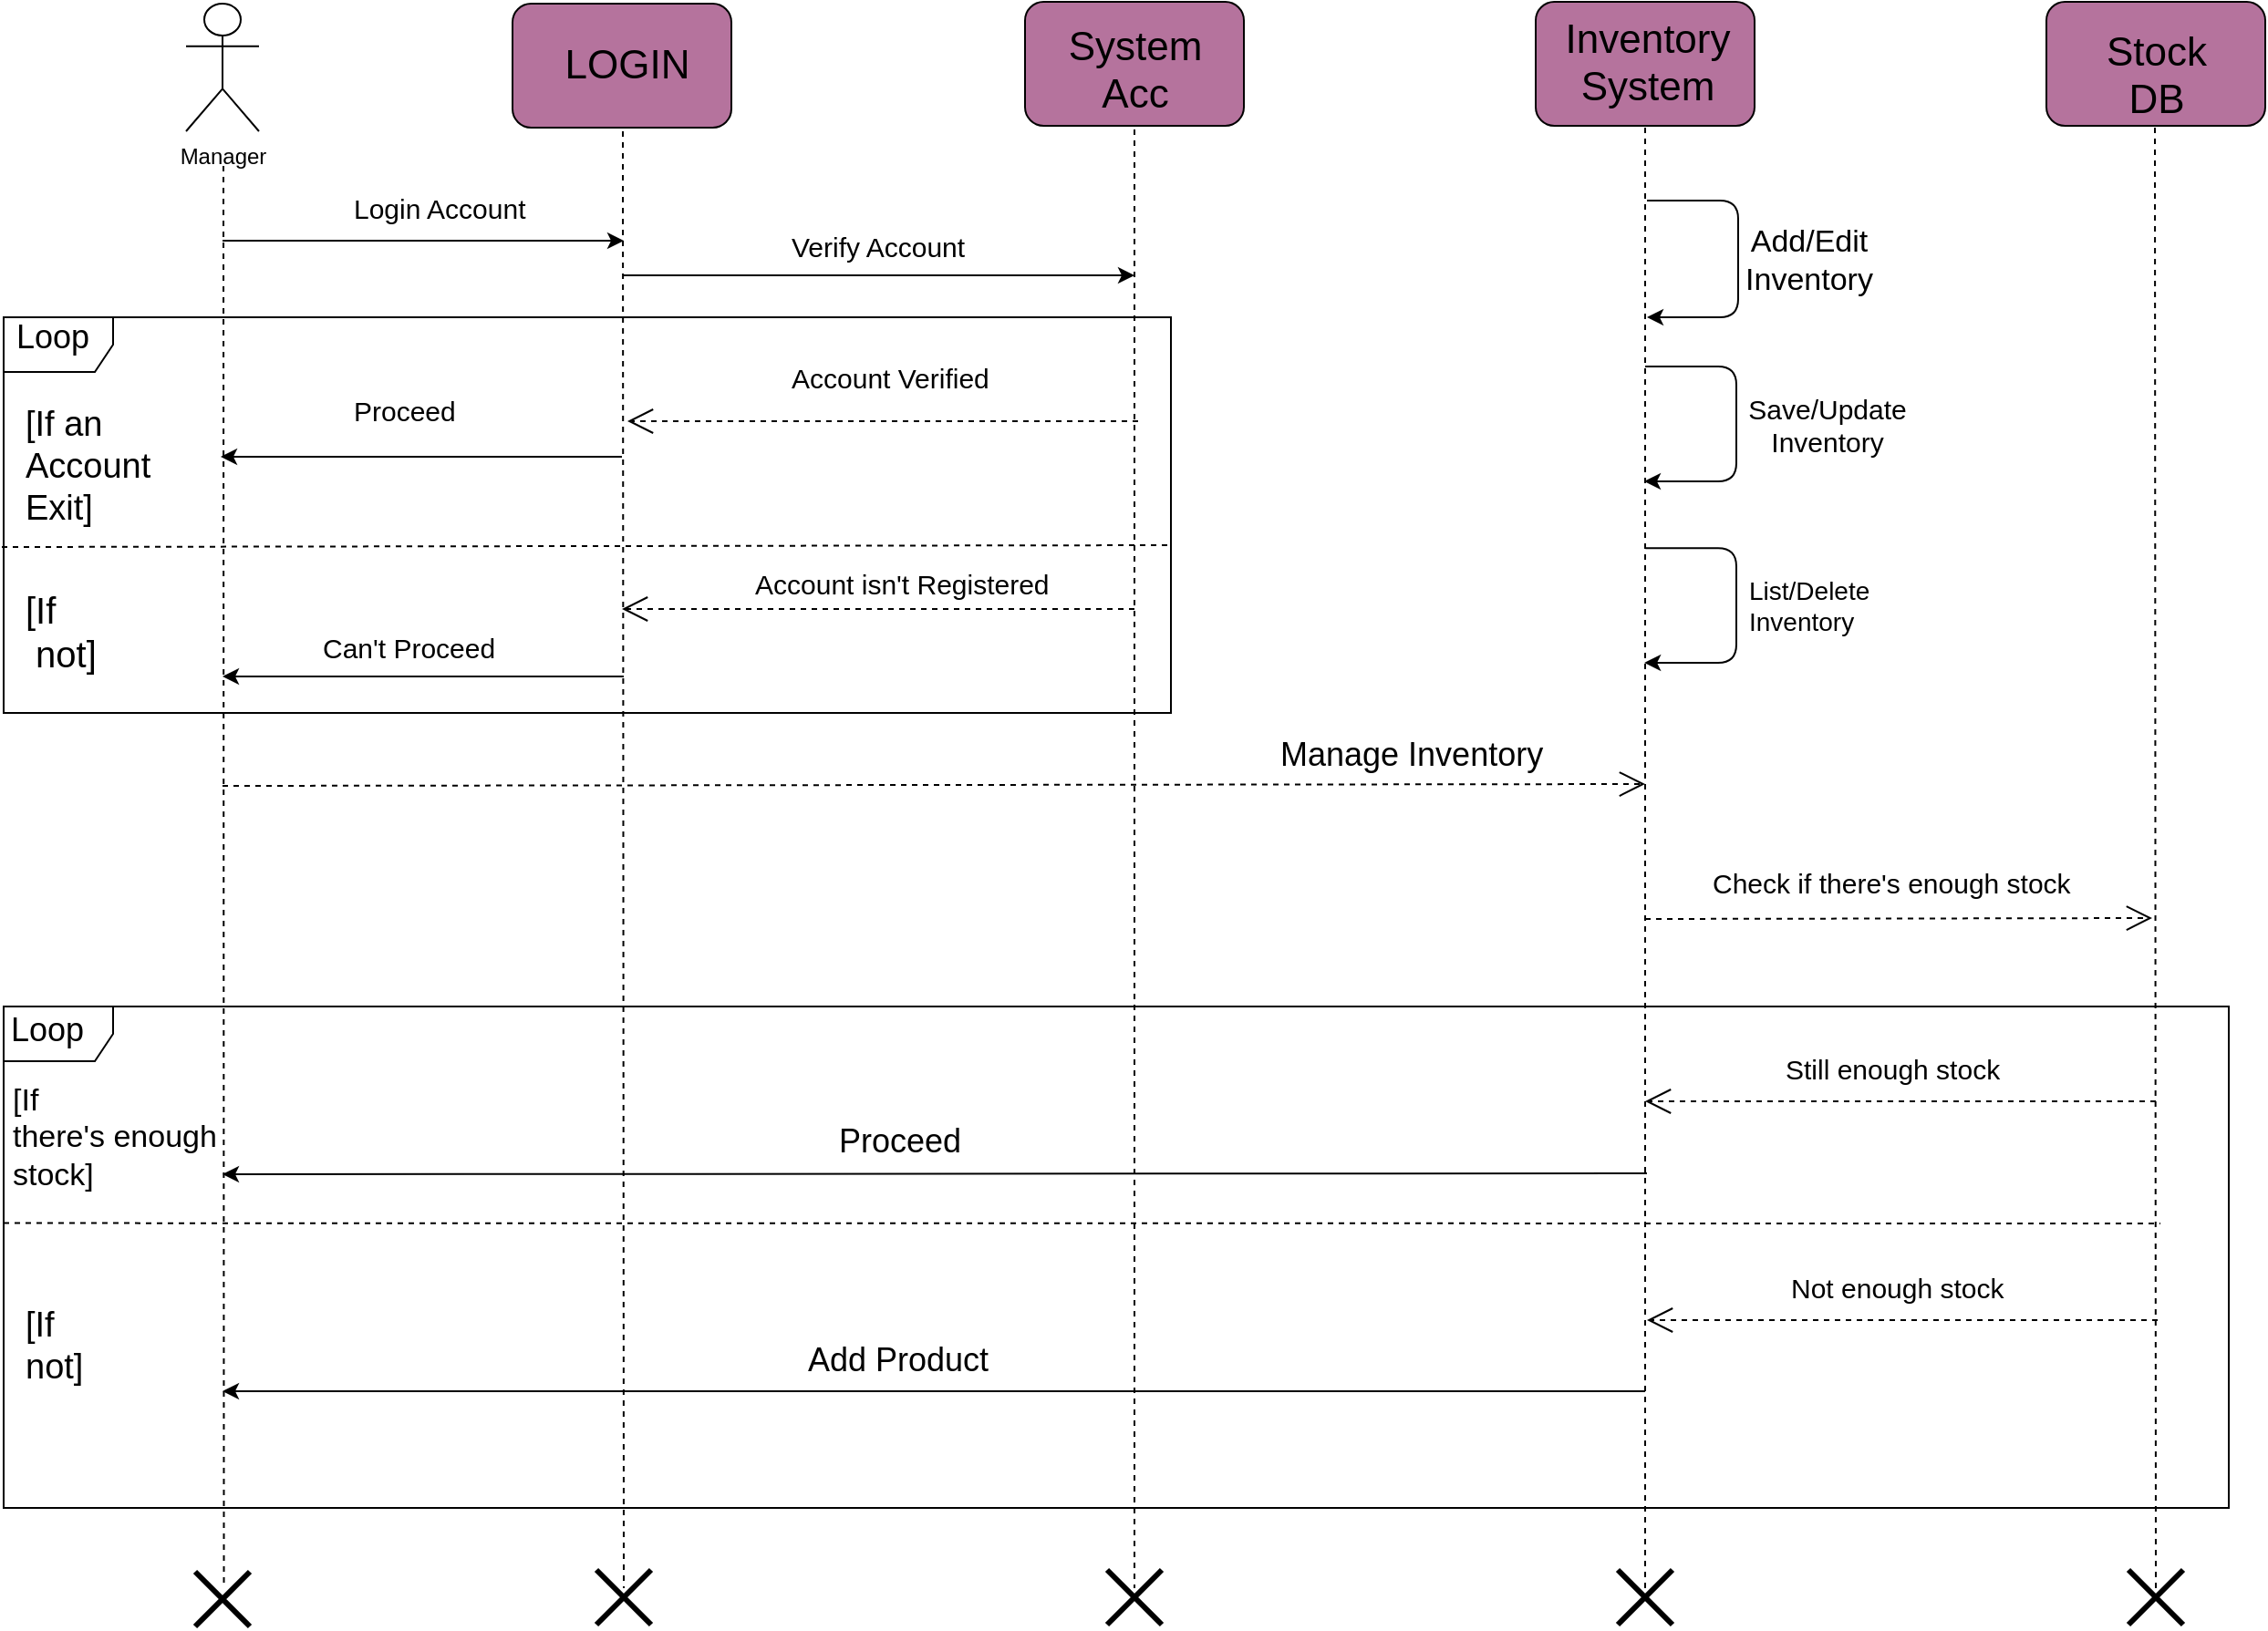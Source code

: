 <mxfile version="12.2.4" pages="1"><diagram id="vuIC-10uh4xvBBF5FJKt" name="Page-1"><mxGraphModel dx="2187" dy="775" grid="1" gridSize="10" guides="1" tooltips="1" connect="1" arrows="1" fold="1" page="1" pageScale="1" pageWidth="827" pageHeight="1169" math="0" shadow="0"><root><mxCell id="0"/><mxCell id="1" parent="0"/><mxCell id="3" value="Manager" style="shape=umlActor;verticalLabelPosition=bottom;labelBackgroundColor=#ffffff;verticalAlign=top;html=1;outlineConnect=0;" parent="1" vertex="1"><mxGeometry x="-260" y="11" width="40" height="70" as="geometry"/></mxCell><mxCell id="4" value="" style="rounded=1;whiteSpace=wrap;html=1;fillColor=#B5739D;" parent="1" vertex="1"><mxGeometry x="200" y="10" width="120" height="68" as="geometry"/></mxCell><mxCell id="5" value="&lt;span style=&quot;font-size: 22px&quot;&gt;System &lt;br&gt;Acc&lt;/span&gt;" style="text;html=1;resizable=0;points=[];autosize=1;align=center;verticalAlign=top;spacingTop=-4;fillColor=none;" parent="1" vertex="1"><mxGeometry x="215" y="19" width="90" height="40" as="geometry"/></mxCell><mxCell id="6" value="" style="rounded=1;whiteSpace=wrap;html=1;fillColor=#B5739D;" parent="1" vertex="1"><mxGeometry x="480" y="10" width="120" height="68" as="geometry"/></mxCell><mxCell id="7" value="" style="rounded=1;whiteSpace=wrap;html=1;fillColor=#B5739D;" parent="1" vertex="1"><mxGeometry x="760" y="10" width="120" height="68" as="geometry"/></mxCell><mxCell id="9" value="&lt;span style=&quot;font-size: 22px&quot;&gt;Inventory &lt;br&gt;System&lt;/span&gt;" style="text;html=1;resizable=0;points=[];autosize=1;align=center;verticalAlign=top;spacingTop=-4;" parent="1" vertex="1"><mxGeometry x="486" y="15" width="110" height="40" as="geometry"/></mxCell><mxCell id="10" value="&lt;font style=&quot;font-size: 22px&quot;&gt;Stock &lt;br&gt;DB&lt;/font&gt;" style="text;html=1;resizable=0;points=[];autosize=1;align=center;verticalAlign=top;spacingTop=-4;" parent="1" vertex="1"><mxGeometry x="785" y="22" width="70" height="40" as="geometry"/></mxCell><mxCell id="12" value="" style="endArrow=none;dashed=1;html=1;" parent="1" edge="1"><mxGeometry width="50" height="50" relative="1" as="geometry"><mxPoint x="260" y="80" as="sourcePoint"/><mxPoint x="260" y="880" as="targetPoint"/></mxGeometry></mxCell><mxCell id="17" value="" style="endArrow=classic;html=1;" parent="1" edge="1"><mxGeometry width="50" height="50" relative="1" as="geometry"><mxPoint x="-240" y="141" as="sourcePoint"/><mxPoint x="-20" y="141" as="targetPoint"/><Array as="points"/></mxGeometry></mxCell><mxCell id="18" value="&lt;font style=&quot;font-size: 15px&quot;&gt;Login Account&lt;/font&gt;" style="text;html=1;resizable=0;points=[];autosize=1;align=left;verticalAlign=top;spacingTop=-4;" parent="1" vertex="1"><mxGeometry x="-170" y="112" width="110" height="20" as="geometry"/></mxCell><mxCell id="19" value="" style="endArrow=none;dashed=1;html=1;entryX=0.5;entryY=1;entryDx=0;entryDy=0;" parent="1" target="6" edge="1"><mxGeometry width="50" height="50" relative="1" as="geometry"><mxPoint x="540" y="880" as="sourcePoint"/><mxPoint x="250" y="620" as="targetPoint"/></mxGeometry></mxCell><mxCell id="21" value="" style="endArrow=none;dashed=1;html=1;entryX=0.5;entryY=1;entryDx=0;entryDy=0;" parent="1" edge="1"><mxGeometry width="50" height="50" relative="1" as="geometry"><mxPoint x="820" y="880" as="sourcePoint"/><mxPoint x="819.5" y="78" as="targetPoint"/></mxGeometry></mxCell><mxCell id="22" value="" style="endArrow=classic;html=1;" parent="1" edge="1"><mxGeometry width="50" height="50" relative="1" as="geometry"><mxPoint x="-20" y="160" as="sourcePoint"/><mxPoint x="260" y="160" as="targetPoint"/></mxGeometry></mxCell><mxCell id="23" value="&lt;font style=&quot;font-size: 15px&quot;&gt;Verify Account&lt;/font&gt;" style="text;html=1;resizable=0;points=[];autosize=1;align=left;verticalAlign=top;spacingTop=-4;" parent="1" vertex="1"><mxGeometry x="70" y="132.5" width="110" height="20" as="geometry"/></mxCell><mxCell id="25" value="" style="endArrow=none;dashed=1;html=1;entryX=0.492;entryY=0.296;entryDx=0;entryDy=0;entryPerimeter=0;" parent="1" edge="1"><mxGeometry width="50" height="50" relative="1" as="geometry"><mxPoint x="-239.5" y="100" as="sourcePoint"/><mxPoint x="-239.24" y="879.88" as="targetPoint"/></mxGeometry></mxCell><mxCell id="24" value="" style="shape=umlFrame;whiteSpace=wrap;html=1;fillColor=none;" parent="1" vertex="1"><mxGeometry x="-360" y="183" width="640" height="217" as="geometry"/></mxCell><mxCell id="26" value="" style="endArrow=none;dashed=1;html=1;" parent="1" edge="1"><mxGeometry width="50" height="50" relative="1" as="geometry"><mxPoint x="-361" y="309" as="sourcePoint"/><mxPoint x="280" y="308" as="targetPoint"/></mxGeometry></mxCell><mxCell id="29" value="" style="endArrow=open;endSize=12;dashed=1;html=1;" parent="1" edge="1"><mxGeometry x="-0.125" width="160" relative="1" as="geometry"><mxPoint x="262" y="240" as="sourcePoint"/><mxPoint x="-18" y="240" as="targetPoint"/><mxPoint as="offset"/></mxGeometry></mxCell><mxCell id="31" value="" style="endArrow=classic;html=1;" parent="1" edge="1"><mxGeometry width="50" height="50" relative="1" as="geometry"><mxPoint x="-21" y="259.5" as="sourcePoint"/><mxPoint x="-241" y="259.5" as="targetPoint"/></mxGeometry></mxCell><mxCell id="32" value="&lt;font style=&quot;font-size: 15px&quot;&gt;Proceed&lt;/font&gt;" style="text;html=1;resizable=0;points=[];autosize=1;align=left;verticalAlign=top;spacingTop=-4;" parent="1" vertex="1"><mxGeometry x="-170" y="222.5" width="70" height="20" as="geometry"/></mxCell><mxCell id="33" value="" style="endArrow=open;endSize=12;dashed=1;html=1;" parent="1" edge="1"><mxGeometry x="-0.125" width="160" relative="1" as="geometry"><mxPoint x="260" y="343" as="sourcePoint"/><mxPoint x="-21" y="343" as="targetPoint"/><mxPoint as="offset"/></mxGeometry></mxCell><mxCell id="34" value="&lt;font style=&quot;font-size: 15px&quot;&gt;Account isn't Registered&lt;/font&gt;" style="text;html=1;resizable=0;points=[];autosize=1;align=left;verticalAlign=top;spacingTop=-4;" parent="1" vertex="1"><mxGeometry x="50" y="317.5" width="180" height="20" as="geometry"/></mxCell><mxCell id="36" value="" style="endArrow=classic;html=1;" parent="1" edge="1"><mxGeometry width="50" height="50" relative="1" as="geometry"><mxPoint x="-20" y="380" as="sourcePoint"/><mxPoint x="-240" y="380" as="targetPoint"/><Array as="points"><mxPoint x="-20" y="380"/></Array></mxGeometry></mxCell><mxCell id="37" value="&lt;font style=&quot;font-size: 15px&quot;&gt;Can't Proceed&lt;/font&gt;" style="text;html=1;resizable=0;points=[];autosize=1;align=left;verticalAlign=top;spacingTop=-4;" parent="1" vertex="1"><mxGeometry x="-187" y="352.5" width="110" height="20" as="geometry"/></mxCell><mxCell id="38" value="&lt;font style=&quot;font-size: 19px&quot;&gt;[If an&lt;br&gt;Account&lt;br&gt;Exit]&lt;/font&gt;" style="text;html=1;resizable=0;points=[];autosize=1;align=left;verticalAlign=top;spacingTop=-4;" parent="1" vertex="1"><mxGeometry x="-350" y="228" width="80" height="50" as="geometry"/></mxCell><mxCell id="39" value="&lt;font style=&quot;font-size: 20px&quot;&gt;[If&lt;br&gt;&amp;nbsp;not]&lt;/font&gt;" style="text;html=1;resizable=0;points=[];autosize=1;align=left;verticalAlign=top;spacingTop=-4;" parent="1" vertex="1"><mxGeometry x="-350" y="329" width="50" height="40" as="geometry"/></mxCell><mxCell id="40" value="" style="endArrow=open;endSize=12;dashed=1;html=1;" parent="1" edge="1"><mxGeometry x="-0.125" width="160" relative="1" as="geometry"><mxPoint x="540" y="513" as="sourcePoint"/><mxPoint x="818" y="512.5" as="targetPoint"/><mxPoint as="offset"/></mxGeometry></mxCell><mxCell id="42" value="&lt;font style=&quot;font-size: 15px&quot;&gt;Not enough stock&lt;/font&gt;" style="text;html=1;resizable=0;points=[];autosize=1;align=left;verticalAlign=top;spacingTop=-4;" parent="1" vertex="1"><mxGeometry x="618" y="704" width="130" height="20" as="geometry"/></mxCell><mxCell id="43" value="&lt;font style=&quot;font-size: 15px&quot;&gt;Still enough stock&lt;/font&gt;" style="text;html=1;resizable=0;points=[];autosize=1;align=left;verticalAlign=top;spacingTop=-4;" parent="1" vertex="1"><mxGeometry x="615" y="584" width="130" height="20" as="geometry"/></mxCell><mxCell id="44" value="" style="endArrow=classic;html=1;" parent="1" edge="1"><mxGeometry width="50" height="50" relative="1" as="geometry"><mxPoint x="541" y="652.5" as="sourcePoint"/><mxPoint x="-240" y="653" as="targetPoint"/></mxGeometry></mxCell><mxCell id="45" value="" style="endArrow=none;dashed=1;html=1;exitX=0;exitY=0.432;exitDx=0;exitDy=0;exitPerimeter=0;" parent="1" source="55" edge="1"><mxGeometry width="50" height="50" relative="1" as="geometry"><mxPoint x="-400" y="680" as="sourcePoint"/><mxPoint x="822.5" y="680" as="targetPoint"/></mxGeometry></mxCell><mxCell id="47" value="&lt;span style=&quot;font-size: 18px;&quot;&gt;Proceed&lt;/span&gt;" style="text;html=1;resizable=0;points=[];autosize=1;align=left;verticalAlign=top;spacingTop=-4;fontSize=18;" parent="1" vertex="1"><mxGeometry x="96" y="622" width="70" height="20" as="geometry"/></mxCell><mxCell id="48" value="" style="endArrow=classic;html=1;" parent="1" edge="1"><mxGeometry width="50" height="50" relative="1" as="geometry"><mxPoint x="540" y="772" as="sourcePoint"/><mxPoint x="-240" y="772" as="targetPoint"/></mxGeometry></mxCell><mxCell id="49" value="&lt;span style=&quot;font-size: 18px;&quot;&gt;Add Product&lt;/span&gt;" style="text;html=1;resizable=0;points=[];autosize=1;align=left;verticalAlign=top;spacingTop=-4;fontSize=18;" parent="1" vertex="1"><mxGeometry x="78.5" y="742" width="100" height="20" as="geometry"/></mxCell><mxCell id="55" value="" style="shape=umlFrame;whiteSpace=wrap;html=1;fillColor=none;" parent="1" vertex="1"><mxGeometry x="-360" y="561" width="1220" height="275" as="geometry"/></mxCell><mxCell id="56" value="&lt;font style=&quot;font-size: 17px&quot;&gt;[If &lt;br&gt;there's enough&lt;br&gt;stock]&lt;/font&gt;" style="text;html=1;resizable=0;points=[];autosize=1;align=left;verticalAlign=top;spacingTop=-4;" parent="1" vertex="1"><mxGeometry x="-357" y="600" width="130" height="50" as="geometry"/></mxCell><mxCell id="57" value="&lt;font style=&quot;font-size: 19px&quot;&gt;[If&lt;br&gt;not]&lt;/font&gt;" style="text;html=1;resizable=0;points=[];autosize=1;align=left;verticalAlign=top;spacingTop=-4;" parent="1" vertex="1"><mxGeometry x="-350" y="722" width="50" height="30" as="geometry"/></mxCell><mxCell id="58" value="" style="shape=umlDestroy;whiteSpace=wrap;html=1;strokeWidth=3;fillColor=none;" parent="1" vertex="1"><mxGeometry x="-255" y="871" width="30" height="30" as="geometry"/></mxCell><mxCell id="59" value="" style="shape=umlDestroy;whiteSpace=wrap;html=1;strokeWidth=3;fillColor=none;" parent="1" vertex="1"><mxGeometry x="245" y="870" width="30" height="30" as="geometry"/></mxCell><mxCell id="60" value="" style="shape=umlDestroy;whiteSpace=wrap;html=1;strokeWidth=3;fillColor=none;" parent="1" vertex="1"><mxGeometry x="525" y="870" width="30" height="30" as="geometry"/></mxCell><mxCell id="61" value="" style="shape=umlDestroy;whiteSpace=wrap;html=1;strokeWidth=3;fillColor=none;" parent="1" vertex="1"><mxGeometry x="805" y="870" width="30" height="30" as="geometry"/></mxCell><mxCell id="63" value="&lt;font style=&quot;font-size: 15px&quot;&gt;Check if there's enough stock&lt;/font&gt;" style="text;html=1;resizable=0;points=[];autosize=1;align=left;verticalAlign=top;spacingTop=-4;" parent="1" vertex="1"><mxGeometry x="575" y="482" width="210" height="20" as="geometry"/></mxCell><mxCell id="64" value="" style="rounded=1;whiteSpace=wrap;html=1;fillColor=#B5739D;" parent="1" vertex="1"><mxGeometry x="-81" y="11" width="120" height="68" as="geometry"/></mxCell><mxCell id="65" value="LOGIN" style="text;html=1;strokeColor=none;fillColor=none;align=center;verticalAlign=middle;whiteSpace=wrap;rounded=0;strokeWidth=3;fontSize=22;" parent="1" vertex="1"><mxGeometry x="-38" y="35" width="40" height="20" as="geometry"/></mxCell><mxCell id="68" value="" style="edgeStyle=elbowEdgeStyle;elbow=horizontal;endArrow=classic;html=1;fontSize=22;" parent="1" edge="1"><mxGeometry width="50" height="50" relative="1" as="geometry"><mxPoint x="541" y="119" as="sourcePoint"/><mxPoint x="541" y="183" as="targetPoint"/><Array as="points"><mxPoint x="591" y="163"/></Array></mxGeometry></mxCell><mxCell id="69" value="" style="edgeStyle=segmentEdgeStyle;endArrow=classic;html=1;fontSize=22;" parent="1" edge="1"><mxGeometry width="50" height="50" relative="1" as="geometry"><mxPoint x="540" y="210" as="sourcePoint"/><mxPoint x="539.5" y="273" as="targetPoint"/><Array as="points"><mxPoint x="540" y="210"/><mxPoint x="590" y="210"/><mxPoint x="590" y="273"/></Array></mxGeometry></mxCell><mxCell id="70" value="Add/Edit Inventory" style="text;html=1;strokeColor=none;fillColor=none;align=center;verticalAlign=middle;whiteSpace=wrap;rounded=0;fontSize=17;" parent="1" vertex="1"><mxGeometry x="610" y="141.5" width="40" height="20" as="geometry"/></mxCell><mxCell id="71" value="Save/Update&lt;br style=&quot;font-size: 15px;&quot;&gt;Inventory" style="text;html=1;strokeColor=none;fillColor=none;align=center;verticalAlign=middle;whiteSpace=wrap;rounded=0;fontSize=15;" parent="1" vertex="1"><mxGeometry x="620" y="231.5" width="40" height="20" as="geometry"/></mxCell><mxCell id="73" value="" style="edgeStyle=segmentEdgeStyle;endArrow=classic;html=1;fontSize=22;" parent="1" edge="1"><mxGeometry width="50" height="50" relative="1" as="geometry"><mxPoint x="540.143" y="309.643" as="sourcePoint"/><mxPoint x="539.571" y="372.5" as="targetPoint"/><Array as="points"><mxPoint x="540" y="309.5"/><mxPoint x="590" y="309.5"/><mxPoint x="590" y="372.5"/></Array></mxGeometry></mxCell><mxCell id="74" value="List/Delete&lt;br style=&quot;font-size: 14px;&quot;&gt;Inventory" style="text;html=1;resizable=0;points=[];autosize=1;align=left;verticalAlign=top;spacingTop=-4;fontSize=14;" parent="1" vertex="1"><mxGeometry x="595" y="321.5" width="90" height="40" as="geometry"/></mxCell><mxCell id="75" value="" style="endArrow=open;endSize=12;dashed=1;html=1;" parent="1" edge="1"><mxGeometry x="-0.125" width="160" relative="1" as="geometry"><mxPoint x="-240" y="440" as="sourcePoint"/><mxPoint x="540" y="439" as="targetPoint"/><mxPoint as="offset"/></mxGeometry></mxCell><mxCell id="30" value="&lt;font style=&quot;font-size: 15px&quot;&gt;Account Verified&lt;/font&gt;" style="text;html=1;resizable=0;points=[];autosize=1;align=left;verticalAlign=top;spacingTop=-4;" parent="1" vertex="1"><mxGeometry x="70" y="205" width="120" height="20" as="geometry"/></mxCell><mxCell id="81" value="" style="endArrow=none;dashed=1;html=1;" parent="1" edge="1"><mxGeometry width="50" height="50" relative="1" as="geometry"><mxPoint x="-20.5" y="81" as="sourcePoint"/><mxPoint x="-20" y="880" as="targetPoint"/></mxGeometry></mxCell><mxCell id="82" value="" style="shape=umlDestroy;whiteSpace=wrap;html=1;strokeWidth=3;fillColor=none;" parent="1" vertex="1"><mxGeometry x="-35" y="870" width="30" height="30" as="geometry"/></mxCell><mxCell id="89" value="" style="endArrow=open;endSize=12;dashed=1;html=1;" parent="1" edge="1"><mxGeometry x="-0.125" width="160" relative="1" as="geometry"><mxPoint x="820" y="613" as="sourcePoint"/><mxPoint x="540" y="613" as="targetPoint"/><mxPoint as="offset"/></mxGeometry></mxCell><mxCell id="91" value="" style="endArrow=open;endSize=12;dashed=1;html=1;" parent="1" edge="1"><mxGeometry x="-0.125" width="160" relative="1" as="geometry"><mxPoint x="821" y="733" as="sourcePoint"/><mxPoint x="541" y="733" as="targetPoint"/><mxPoint as="offset"/></mxGeometry></mxCell><mxCell id="92" value="Manage Inventory&amp;nbsp;" style="text;html=1;resizable=0;points=[];autosize=1;align=left;verticalAlign=top;spacingTop=-4;fontSize=18;" parent="1" vertex="1"><mxGeometry x="338" y="410" width="160" height="20" as="geometry"/></mxCell><mxCell id="93" value="Loop" style="text;html=1;resizable=0;points=[];autosize=1;align=left;verticalAlign=top;spacingTop=-4;fontSize=18;" parent="1" vertex="1"><mxGeometry x="-355" y="181" width="60" height="20" as="geometry"/></mxCell><mxCell id="95" value="Loop" style="text;html=1;resizable=0;points=[];autosize=1;align=left;verticalAlign=top;spacingTop=-4;fontSize=18;" parent="1" vertex="1"><mxGeometry x="-358" y="561" width="60" height="20" as="geometry"/></mxCell></root></mxGraphModel></diagram></mxfile>